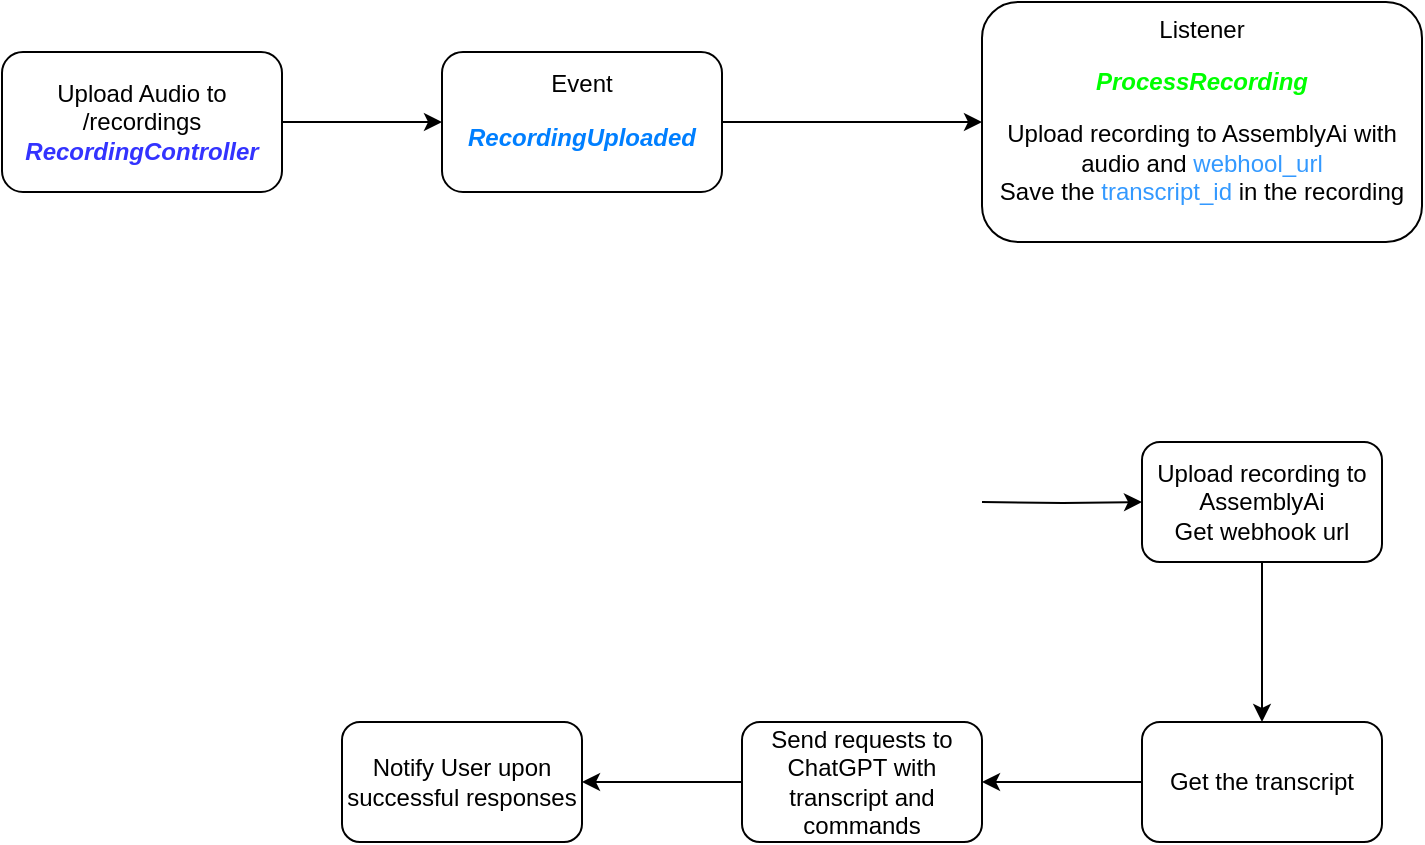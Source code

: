 <mxfile version="21.7.2" type="github">
  <diagram name="Page-1" id="GtU60h7P3xS5F-P468LY">
    <mxGraphModel dx="880" dy="459" grid="1" gridSize="10" guides="1" tooltips="1" connect="1" arrows="1" fold="1" page="1" pageScale="1" pageWidth="850" pageHeight="1100" math="0" shadow="0">
      <root>
        <mxCell id="0" />
        <mxCell id="1" parent="0" />
        <mxCell id="zfRlQrGx6OEHwk2WJLU5-3" value="" style="edgeStyle=orthogonalEdgeStyle;rounded=0;orthogonalLoop=1;jettySize=auto;html=1;" parent="1" source="zfRlQrGx6OEHwk2WJLU5-1" target="zfRlQrGx6OEHwk2WJLU5-2" edge="1">
          <mxGeometry relative="1" as="geometry" />
        </mxCell>
        <mxCell id="zfRlQrGx6OEHwk2WJLU5-1" value="Upload Audio to /recordings&lt;br&gt;&lt;i&gt;&lt;b&gt;&lt;font color=&quot;#3333ff&quot;&gt;RecordingController&lt;/font&gt;&lt;/b&gt;&lt;/i&gt;" style="rounded=1;whiteSpace=wrap;html=1;" parent="1" vertex="1">
          <mxGeometry x="70" y="145" width="140" height="70" as="geometry" />
        </mxCell>
        <mxCell id="zfRlQrGx6OEHwk2WJLU5-5" value="" style="edgeStyle=orthogonalEdgeStyle;rounded=0;orthogonalLoop=1;jettySize=auto;html=1;" parent="1" target="zfRlQrGx6OEHwk2WJLU5-4" edge="1">
          <mxGeometry relative="1" as="geometry">
            <mxPoint x="560" y="370" as="sourcePoint" />
          </mxGeometry>
        </mxCell>
        <mxCell id="ItOBTFIYhPyKRcPzj6CO-2" value="" style="edgeStyle=orthogonalEdgeStyle;rounded=0;orthogonalLoop=1;jettySize=auto;html=1;" edge="1" parent="1" source="zfRlQrGx6OEHwk2WJLU5-2" target="ItOBTFIYhPyKRcPzj6CO-1">
          <mxGeometry relative="1" as="geometry" />
        </mxCell>
        <mxCell id="zfRlQrGx6OEHwk2WJLU5-2" value="Event&lt;br&gt;&lt;p&gt;&lt;i&gt;&lt;font color=&quot;#007fff&quot;&gt;&lt;b&gt;RecordingUploaded&lt;/b&gt;&lt;/font&gt;&lt;/i&gt;&lt;/p&gt;" style="rounded=1;whiteSpace=wrap;html=1;" parent="1" vertex="1">
          <mxGeometry x="290" y="145" width="140" height="70" as="geometry" />
        </mxCell>
        <mxCell id="zfRlQrGx6OEHwk2WJLU5-7" value="" style="edgeStyle=orthogonalEdgeStyle;rounded=0;orthogonalLoop=1;jettySize=auto;html=1;" parent="1" source="zfRlQrGx6OEHwk2WJLU5-4" target="zfRlQrGx6OEHwk2WJLU5-6" edge="1">
          <mxGeometry relative="1" as="geometry" />
        </mxCell>
        <mxCell id="zfRlQrGx6OEHwk2WJLU5-4" value="Upload recording to AssemblyAi&lt;br&gt;Get webhook url" style="rounded=1;whiteSpace=wrap;html=1;" parent="1" vertex="1">
          <mxGeometry x="640" y="340" width="120" height="60" as="geometry" />
        </mxCell>
        <mxCell id="zfRlQrGx6OEHwk2WJLU5-9" value="" style="edgeStyle=orthogonalEdgeStyle;rounded=0;orthogonalLoop=1;jettySize=auto;html=1;" parent="1" source="zfRlQrGx6OEHwk2WJLU5-6" target="zfRlQrGx6OEHwk2WJLU5-8" edge="1">
          <mxGeometry relative="1" as="geometry" />
        </mxCell>
        <mxCell id="zfRlQrGx6OEHwk2WJLU5-6" value="Get the transcript" style="rounded=1;whiteSpace=wrap;html=1;" parent="1" vertex="1">
          <mxGeometry x="640" y="480" width="120" height="60" as="geometry" />
        </mxCell>
        <mxCell id="zfRlQrGx6OEHwk2WJLU5-11" value="" style="edgeStyle=orthogonalEdgeStyle;rounded=0;orthogonalLoop=1;jettySize=auto;html=1;" parent="1" source="zfRlQrGx6OEHwk2WJLU5-8" target="zfRlQrGx6OEHwk2WJLU5-10" edge="1">
          <mxGeometry relative="1" as="geometry" />
        </mxCell>
        <mxCell id="zfRlQrGx6OEHwk2WJLU5-8" value="Send requests to ChatGPT with transcript and commands" style="rounded=1;whiteSpace=wrap;html=1;" parent="1" vertex="1">
          <mxGeometry x="440" y="480" width="120" height="60" as="geometry" />
        </mxCell>
        <mxCell id="zfRlQrGx6OEHwk2WJLU5-10" value="Notify User upon successful responses" style="rounded=1;whiteSpace=wrap;html=1;" parent="1" vertex="1">
          <mxGeometry x="240" y="480" width="120" height="60" as="geometry" />
        </mxCell>
        <mxCell id="ItOBTFIYhPyKRcPzj6CO-1" value="Listener&lt;br&gt;&lt;p&gt;&lt;b style=&quot;&quot;&gt;&lt;i style=&quot;&quot;&gt;&lt;font color=&quot;#00ff00&quot;&gt;ProcessRecording&lt;br&gt;&lt;/font&gt;&lt;/i&gt;&lt;/b&gt;&lt;/p&gt;&lt;p&gt;&lt;span style=&quot;background-color: initial;&quot;&gt;Upload recording to AssemblyAi with audio and &lt;font color=&quot;#3399ff&quot;&gt;webhool_url&lt;/font&gt;&lt;/span&gt;&lt;br&gt;&lt;span style=&quot;background-color: initial;&quot;&gt;Save the &lt;font color=&quot;#3399ff&quot;&gt;transcript_id&lt;/font&gt; in the recording&lt;/span&gt;&lt;br&gt;&lt;/p&gt;" style="rounded=1;whiteSpace=wrap;html=1;" vertex="1" parent="1">
          <mxGeometry x="560" y="120" width="220" height="120" as="geometry" />
        </mxCell>
      </root>
    </mxGraphModel>
  </diagram>
</mxfile>

